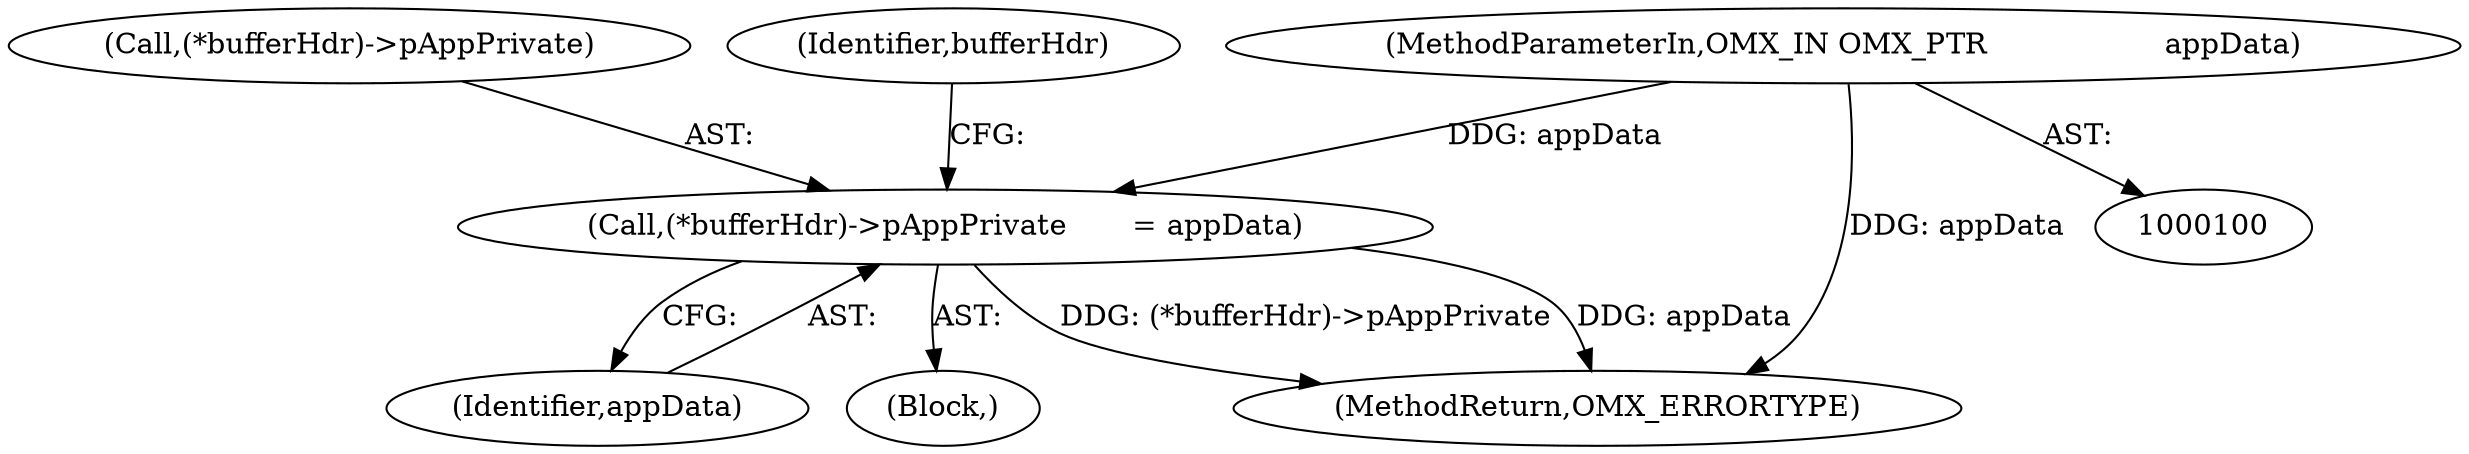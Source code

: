 digraph "0_Android_7558d03e6498e970b761aa44fff6b2c659202d95@pointer" {
"1000322" [label="(Call,(*bufferHdr)->pAppPrivate       = appData)"];
"1000104" [label="(MethodParameterIn,OMX_IN OMX_PTR                   appData)"];
"1000327" [label="(Identifier,appData)"];
"1000292" [label="(Block,)"];
"1000104" [label="(MethodParameterIn,OMX_IN OMX_PTR                   appData)"];
"1000323" [label="(Call,(*bufferHdr)->pAppPrivate)"];
"1000322" [label="(Call,(*bufferHdr)->pAppPrivate       = appData)"];
"1000548" [label="(MethodReturn,OMX_ERRORTYPE)"];
"1000331" [label="(Identifier,bufferHdr)"];
"1000322" -> "1000292"  [label="AST: "];
"1000322" -> "1000327"  [label="CFG: "];
"1000323" -> "1000322"  [label="AST: "];
"1000327" -> "1000322"  [label="AST: "];
"1000331" -> "1000322"  [label="CFG: "];
"1000322" -> "1000548"  [label="DDG: (*bufferHdr)->pAppPrivate"];
"1000322" -> "1000548"  [label="DDG: appData"];
"1000104" -> "1000322"  [label="DDG: appData"];
"1000104" -> "1000100"  [label="AST: "];
"1000104" -> "1000548"  [label="DDG: appData"];
}

